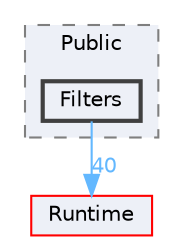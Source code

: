 digraph "Filters"
{
 // INTERACTIVE_SVG=YES
 // LATEX_PDF_SIZE
  bgcolor="transparent";
  edge [fontname=Helvetica,fontsize=10,labelfontname=Helvetica,labelfontsize=10];
  node [fontname=Helvetica,fontsize=10,shape=box,height=0.2,width=0.4];
  compound=true
  subgraph clusterdir_26cf45ed4982a9d46c5736953091f96d {
    graph [ bgcolor="#edf0f7", pencolor="grey50", label="Public", fontname=Helvetica,fontsize=10 style="filled,dashed", URL="dir_26cf45ed4982a9d46c5736953091f96d.html",tooltip=""]
  dir_18acdf4894964276c1240a470d2eb91a [label="Filters", fillcolor="#edf0f7", color="grey25", style="filled,bold", URL="dir_18acdf4894964276c1240a470d2eb91a.html",tooltip=""];
  }
  dir_7536b172fbd480bfd146a1b1acd6856b [label="Runtime", fillcolor="#edf0f7", color="red", style="filled", URL="dir_7536b172fbd480bfd146a1b1acd6856b.html",tooltip=""];
  dir_18acdf4894964276c1240a470d2eb91a->dir_7536b172fbd480bfd146a1b1acd6856b [headlabel="40", labeldistance=1.5 headhref="dir_000404_000984.html" href="dir_000404_000984.html" color="steelblue1" fontcolor="steelblue1"];
}
